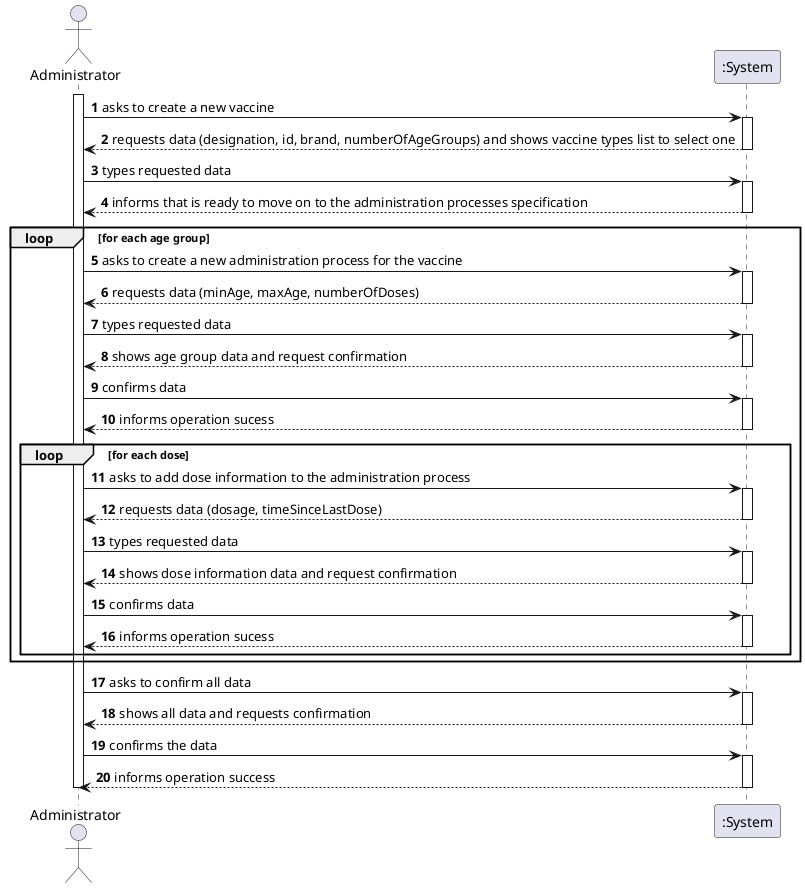 @startuml
autonumber
actor "Administrator" as OE

activate OE
OE -> ":System" : asks to create a new vaccine
activate ":System"
":System" --> OE : requests data (designation, id, brand, numberOfAgeGroups) and shows vaccine types list to select one
deactivate ":System"

OE -> ":System" : types requested data
activate ":System"
":System" --> OE : informs that is ready to move on to the administration processes specification
deactivate ":System"

loop for each age group
    OE -> ":System" : asks to create a new administration process for the vaccine
    activate ":System"
    ":System" --> OE : requests data (minAge, maxAge, numberOfDoses)
    deactivate ":System"
    OE -> ":System" : types requested data
    activate ":System"
    ":System" --> OE : shows age group data and request confirmation
    deactivate ":System"
    OE -> ":System" : confirms data
    activate ":System"
    ":System" --> OE : informs operation sucess
    deactivate ":System"
    
    loop for each dose
        OE -> ":System" : asks to add dose information to the administration process
        activate ":System"
        ":System" --> OE : requests data (dosage, timeSinceLastDose)
        deactivate ":System"
        OE -> ":System" : types requested data
        activate ":System"
        ":System" --> OE : shows dose information data and request confirmation
        deactivate ":System"
        OE -> ":System" : confirms data
        activate ":System"
        ":System" --> OE : informs operation sucess
        deactivate ":System"
    end

end

OE -> ":System" : asks to confirm all data
activate ":System"
":System" --> OE : shows all data and requests confirmation
deactivate ":System"
OE -> ":System" : confirms the data
activate ":System"
":System" --> OE : informs operation success
deactivate ":System"

deactivate OE

@enduml